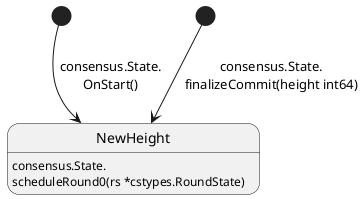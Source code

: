 @startuml
state start1  <<start>>
state NewHeight
start1  --> NewHeight : consensus.State.\nOnStart()
[*]     --> NewHeight : consensus.State.\nfinalizeCommit(height int64)
NewHeight: consensus.State.\nscheduleRound0(rs *cstypes.RoundState)
@enduml

